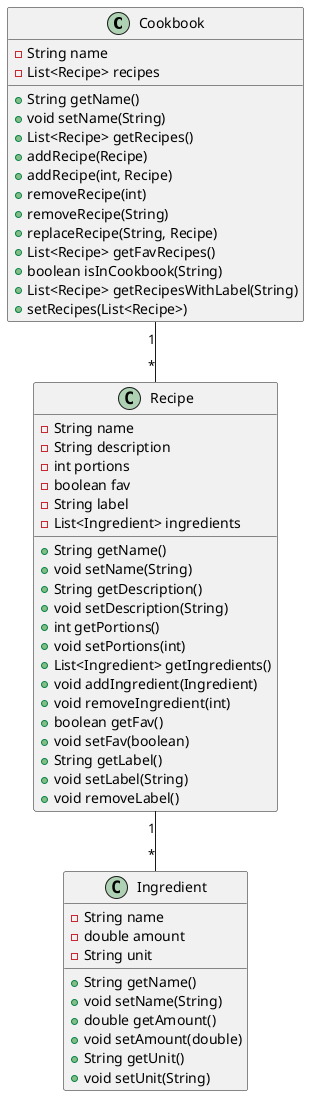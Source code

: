 @startuml
Cookbook "1" -- "*" Recipe
Recipe "1" -- "*" Ingredient

Cookbook : -String name
Cookbook : -List<Recipe> recipes
Cookbook : +String getName()
Cookbook : +void setName(String)
Cookbook : +List<Recipe> getRecipes()
Cookbook : +addRecipe(Recipe)
Cookbook : +addRecipe(int, Recipe)
Cookbook : +removeRecipe(int)
Cookbook : +removeRecipe(String)
Cookbook : +replaceRecipe(String, Recipe)
Cookbook : +List<Recipe> getFavRecipes()
Cookbook : +boolean isInCookbook(String)
Cookbook : +List<Recipe> getRecipesWithLabel(String)
Cookbook : +setRecipes(List<Recipe>)


Recipe : -String name
Recipe : -String description
Recipe : -int portions
Recipe : -boolean fav
Recipe : -String label
Recipe : -List<Ingredient> ingredients
Recipe : +String getName()
Recipe : +void setName(String)
Recipe : +String getDescription()
Recipe : +void setDescription(String)
Recipe : +int getPortions()
Recipe : +void setPortions(int)
Recipe : +List<Ingredient> getIngredients()
Recipe : +void addIngredient(Ingredient)
Recipe : +void removeIngredient(int)
Recipe : +boolean getFav()
Recipe : +void setFav(boolean)
Recipe : +String getLabel()
Recipe : +void setLabel(String)
Recipe : +void removeLabel()

Ingredient : -String name
Ingredient : -double amount
Ingredient : -String unit
Ingredient : +String getName()
Ingredient : +void setName(String)
Ingredient : +double getAmount()
Ingredient : +void setAmount(double)
Ingredient : +String getUnit()
Ingredient : +void setUnit(String)

@enduml
